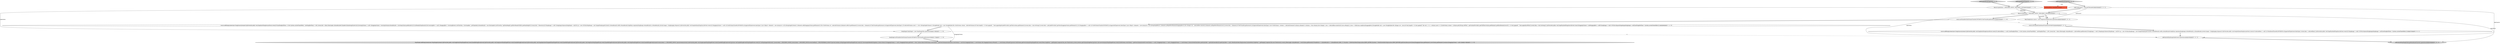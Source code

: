 digraph {
5 [style = filled, label = "DropTarget dropTarget = new DropTarget(this,operations)@@@116@@@['1', '1', '0']", fillcolor = white, shape = ellipse image = "AAA0AAABBB1BBB"];
7 [style = filled, label = "dropTarget.setTransfer(GridColumnTransfer.INSTANCE,TextTransfer.getInstance())@@@117@@@['1', '1', '0']", fillcolor = white, shape = ellipse image = "AAA0AAABBB1BBB"];
3 [style = filled, label = "final int operations = DND.DROP_MOVE | DND.DROP_COPY@@@4@@@['1', '1', '1']", fillcolor = white, shape = ellipse image = "AAA0AAABBB1BBB"];
11 [style = filled, label = "source.setTransfer(DashboardTransfer.INSTANCE)@@@6@@@['0', '0', '1']", fillcolor = white, shape = ellipse image = "AAA0AAABBB3BBB"];
1 [style = filled, label = "source.setTransfer(GridColumnTransfer.INSTANCE,TextTransfer.getInstance())@@@5@@@['1', '1', '0']", fillcolor = white, shape = ellipse image = "AAA0AAABBB1BBB"];
8 [style = filled, label = "addDragAndDropSupport['0', '1', '0']", fillcolor = lightgray, shape = diamond image = "AAA0AAABBB2BBB"];
13 [style = filled, label = "source.addDragListener(new DragSourceListener(){@Override public void dragStart(DragSourceEvent event){if (selectedItem == null || lastDragEndTime > 0 && System.currentTimeMillis() - lastDragEndTime < 100) {event.doit = false}{Rectangle columnBounds = selectedItem.getBounds()if (dragImage != null) {dragImage.dispose()dragImage = null}GC gc = new GC(this)dragImage = new Image(Display.getCurrent(),columnBounds.width,columnBounds.height)gc.copyArea(dragImage,columnBounds.x,columnBounds.y)event.image = dragImagegc.dispose()}}@Override public void dragSetData(DragSourceEvent event){if (selectedItem != null) {if (DashboardTransfer.INSTANCE.isSupportedType(event.dataType)) {event.data = selectedItem}}}@Override public void dragFinished(DragSourceEvent event){if (dragImage != null) {UIUtils.dispose(dragImage)dragImage = null}lastDragEndTime = System.currentTimeMillis()}})@@@7@@@['0', '0', '1']", fillcolor = white, shape = ellipse image = "AAA0AAABBB3BBB"];
15 [style = filled, label = "DashboardItem item@@@2@@@['0', '0', '1']", fillcolor = tomato, shape = box image = "AAA0AAABBB3BBB"];
9 [style = filled, label = "addDragAndDropSupport['0', '0', '1']", fillcolor = lightgray, shape = diamond image = "AAA0AAABBB3BBB"];
14 [style = filled, label = "Label dndControl = item.getTitleLabel()@@@3@@@['0', '0', '1']", fillcolor = white, shape = ellipse image = "AAA0AAABBB3BBB"];
16 [style = filled, label = "addControlDropTarget(dndControl,operations)@@@43@@@['0', '0', '1']", fillcolor = white, shape = ellipse image = "AAA0AAABBB3BBB"];
10 [style = filled, label = "final DragSource source = new DragSource(dndControl,operations)@@@5@@@['0', '0', '1']", fillcolor = white, shape = ellipse image = "AAA0AAABBB3BBB"];
6 [style = filled, label = "addDragAndDropSupport['1', '0', '0']", fillcolor = lightgray, shape = diamond image = "AAA0AAABBB1BBB"];
2 [style = filled, label = "dropTarget.addDropListener(new DropTargetListener(){@Override public void dragEnter(DropTargetEvent event){handleDragEvent(event)}@Override public void dragLeave(DropTargetEvent event){handleDragEvent(event)}@Override public void dragOperationChanged(DropTargetEvent event){handleDragEvent(event)}@Override public void dragOver(DropTargetEvent event){handleDragEvent(event)}@Override public void drop(DropTargetEvent event){handleDragEvent(event)if (event.detail == DND.DROP_MOVE) {moveColumns(event)}}@Override public void dropAccept(DropTargetEvent event){handleDragEvent(event)}private void handleDragEvent(DropTargetEvent event){if (!isDropSupported(event)) {event.detail = DND.DROP_NONE}{event.detail = DND.DROP_MOVE}event.feedback = DND.FEEDBACK_SELECT}private boolean isDropSupported(DropTargetEvent event){if (!hoveringOnHeaderDragArea) {return false}if (draggingColumn == null || draggingColumn.getGrid() != this) {return false}GridColumn overColumn = getOverColumn(event)return overColumn != null && draggingColumn != overColumn && draggingColumn.isPinned() == overColumn.isPinned()}private GridColumn getOverColumn(DropTargetEvent event){Point dragPoint = getDisplay().map(null,this,new Point(event.x,event.y))return getColumn(dragPoint)}private void moveColumns(DropTargetEvent event){GridColumn overColumn = getOverColumn(event)if (overColumn == null || draggingColumn == null || draggingColumn == overColumn) {return}IGridController gridController = getGridController()if (gridController != null) {IGridController.DropLocation locationPoint dropPoint = getDisplay().map(null,this,new Point(event.x,event.y))Rectangle columnBounds = overColumn.getBounds()if (dropPoint.x > columnBounds.x + columnBounds.width / 2) {location = IGridController.DropLocation.DROP_AFTER}{location = IGridController.DropLocation.DROP_BEFORE}gridController.moveColumn(draggingColumn.getElement(),overColumn.getElement(),location)}draggingColumn = null}})@@@118@@@['1', '1', '0']", fillcolor = lightgray, shape = ellipse image = "AAA0AAABBB1BBB"];
12 [style = filled, label = "addControlDropTarget(item.getDashboardControl(),operations)@@@44@@@['0', '0', '1']", fillcolor = lightgray, shape = ellipse image = "AAA0AAABBB3BBB"];
4 [style = filled, label = "source.addDragListener(new DragSourceListener(){@Override public void dragStart(DragSourceEvent event){if (lastDragEndTime > 0 && System.currentTimeMillis() - lastDragEndTime < 100) {event.doit = false}{Rectangle columnBoundsif (headerColumnDragStarted && hoveringColumn != null) {draggingColumn = hoveringColumncolumnBounds = hoveringColumn.getBounds()}if (rowHeaderDragStarted && hoveringRow != null) {draggingRow = hoveringRowint rowFromTop = hoveringRow - getTopIndex()columnBounds = new Rectangle(0,rowFromTop * getItemHeight(),getRowHeaderWidth(),getItemHeight())}{event.doit = falsereturn}if (dragImage != null) {dragImage.dispose()dragImage = null}GC gc = new GC(this)dragImage = new Image(Display.getCurrent(),columnBounds.width,columnBounds.height)gc.copyArea(dragImage,columnBounds.x,columnBounds.y)event.image = dragImagegc.dispose()}}@Override public void dragSetData(DragSourceEvent event){if (draggingColumn != null) {if (GridColumnTransfer.INSTANCE.isSupportedType(event.dataType)) {List<Object> elements = new ArrayList<>()if (isDragSingleColumn()) {elements.add(draggingColumn.getElement())}{for (GridColumn col : selectedColumns){elements.add(col.getElement())}}event.data = elements}if (TextTransfer.getInstance().isSupportedType(event.dataType)) {if (selectedColumns.size() > 1 && !isDragSingleColumn()) {StringBuilder text = new StringBuilder()for (GridColumn column : selectedColumns){if (text.length() > 0) text.append(\", \")text.append(getLabelProvider().getText(column.getElement()))}event.data = text.toString()}{event.data = getLabelProvider().getText(draggingColumn.getElement())}}}if (draggingRow != null) {if (GridColumnTransfer.INSTANCE.isSupportedType(event.dataType)) {List<Object> elements = new ArrayList<>()if (isDragSingleRow()) {elements.add(getRowElement(draggingRow))}{for (Integer row : selectedRows.keySet()){elements.add(getRowElement(row))}}event.data = elements}if (TextTransfer.getInstance().isSupportedType(event.dataType)) {List<GridColumn> columns = selectedColumnsif (columns.isEmpty()) {columns = this.columns}Set<Integer> rows = selectedRows.keySet()if (rows.isEmpty()) {rows = Collections.singleton(draggingRow)}StringBuilder text = new StringBuilder()for (Integer row : rows){if (text.length() > 0) text.append(\"\")for (int i = 0 i < columns.size() i++){GridColumn column = columns.get(i)String cellText = getContentProvider().getCellText(column.getElement(),getRowElement(row))if (i > 0) text.append(\", \")text.append(cellText)}}event.data = text.toString()}}}@Override public void dragFinished(DragSourceEvent event){draggingColumn = nulldraggingRow = nullif (dragImage != null) {UIUtils.dispose(dragImage)dragImage = null}lastDragEndTime = System.currentTimeMillis()}})@@@6@@@['1', '1', '0']", fillcolor = white, shape = ellipse image = "AAA0AAABBB1BBB"];
0 [style = filled, label = "final int operations = DND.DROP_MOVE | DND.DROP_COPY@@@3@@@['1', '1', '0']", fillcolor = white, shape = ellipse image = "AAA0AAABBB1BBB"];
3->10 [style = bold, label=""];
5->16 [style = dashed, label="0"];
1->11 [style = dashed, label="0"];
14->3 [style = bold, label=""];
8->0 [style = bold, label=""];
3->10 [style = solid, label="operations"];
14->10 [style = solid, label="dndControl"];
3->10 [style = dashed, label="0"];
4->5 [style = bold, label=""];
6->0 [style = bold, label=""];
10->11 [style = bold, label=""];
0->3 [style = bold, label=""];
14->16 [style = solid, label="dndControl"];
3->16 [style = solid, label="operations"];
0->3 [style = solid, label="operations"];
3->1 [style = bold, label=""];
16->12 [style = bold, label=""];
13->16 [style = bold, label=""];
3->12 [style = solid, label="operations"];
11->13 [style = bold, label=""];
1->4 [style = bold, label=""];
0->5 [style = solid, label="operations"];
9->14 [style = bold, label=""];
9->15 [style = dotted, label="true"];
4->2 [style = solid, label="draggingColumn"];
5->7 [style = bold, label=""];
7->2 [style = bold, label=""];
}
